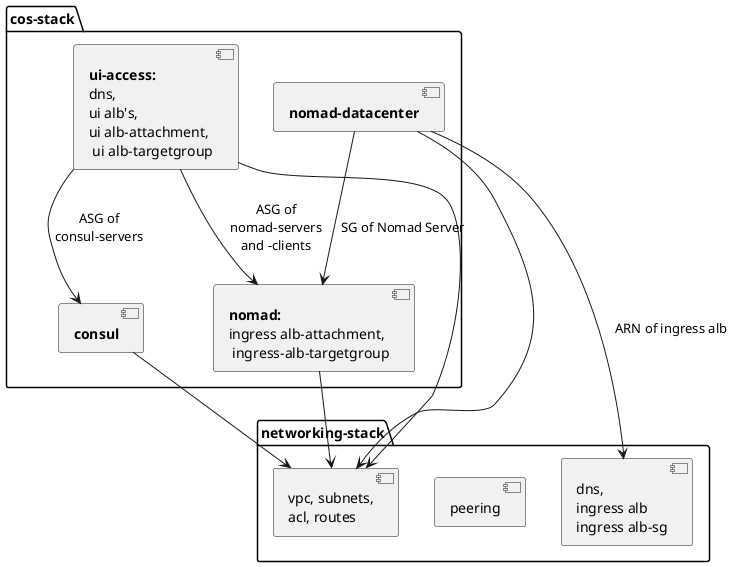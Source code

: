 @startuml

package "networking-stack"{
  [vpc, subnets,\nacl, routes] as BNW
  [peering]
  [dns,\ningress alb\ningress alb-sg] as INGR
}

package "cos-stack"{
  [**consul**] as CS
  [**ui-access:**\ndns,\nui alb's,\nui alb-attachment,\n ui alb-targetgroup] as UI
  [**nomad:**\ningress alb-attachment,\n ingress-alb-targetgroup] as NM
  [**nomad-datacenter**] as DC
}

NM --> BNW
CS --> BNW
UI --> BNW
UI --> NM: ASG of\nnomad-servers\nand -clients
UI --> CS: ASG of\nconsul-servers
DC --> NM: SG of Nomad Server
DC --> BNW
DC --> INGR: ARN of ingress alb

@enduml
